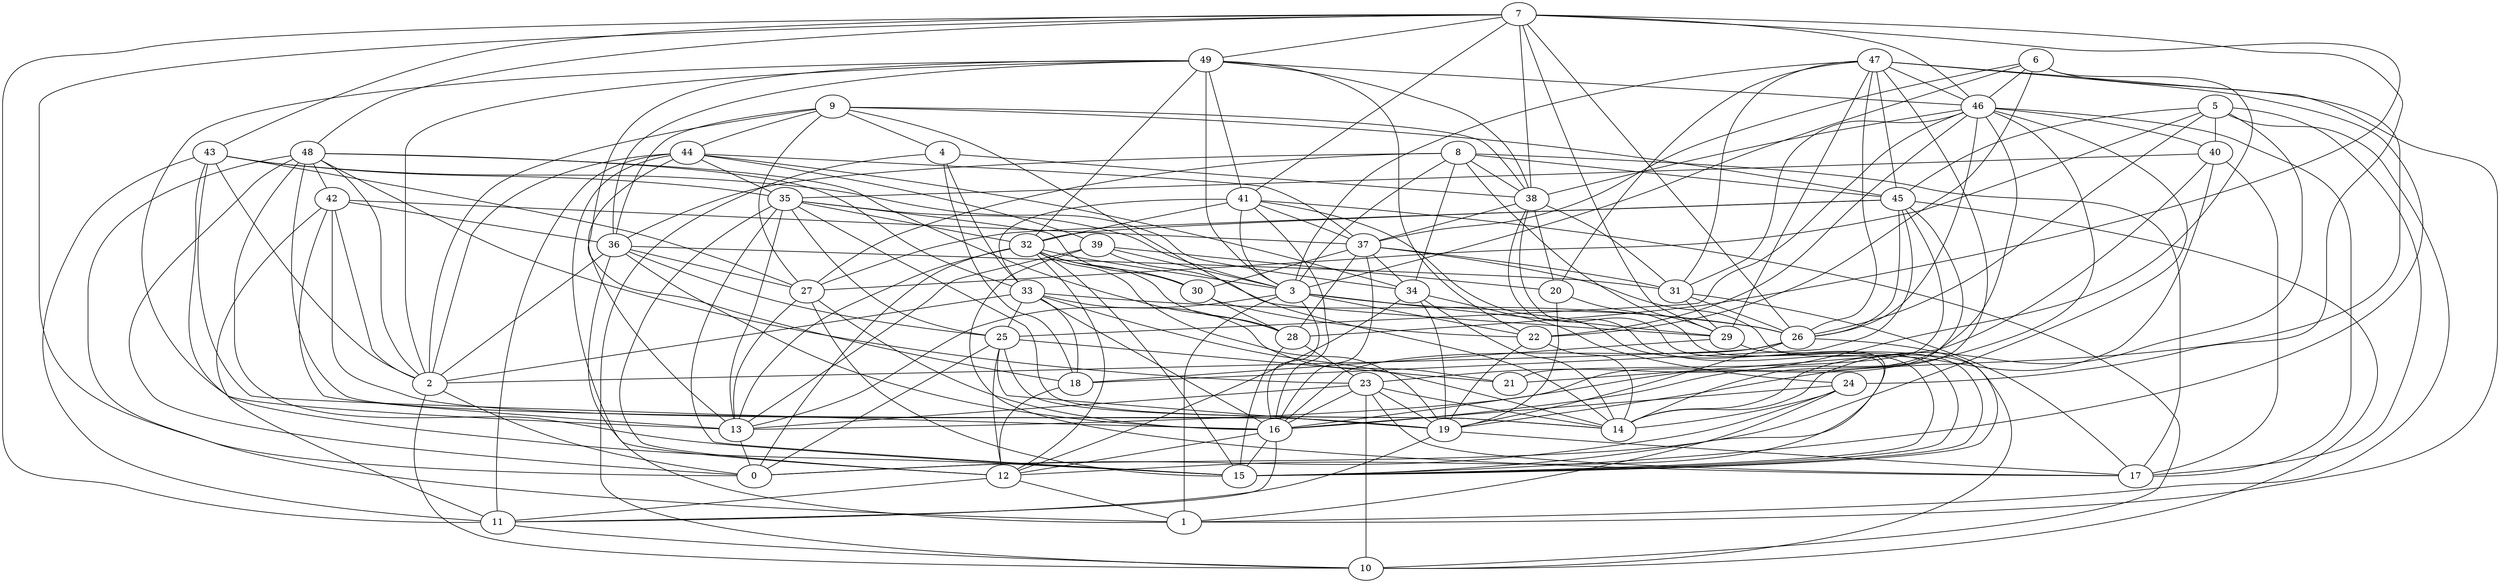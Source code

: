 digraph GG_graph {

subgraph G_graph {
edge [color = black]
"20" -> "19" [dir = none]
"24" -> "14" [dir = none]
"24" -> "0" [dir = none]
"24" -> "1" [dir = none]
"24" -> "16" [dir = none]
"29" -> "15" [dir = none]
"29" -> "18" [dir = none]
"18" -> "12" [dir = none]
"8" -> "36" [dir = none]
"8" -> "45" [dir = none]
"8" -> "38" [dir = none]
"8" -> "34" [dir = none]
"8" -> "29" [dir = none]
"8" -> "27" [dir = none]
"4" -> "33" [dir = none]
"4" -> "10" [dir = none]
"25" -> "19" [dir = none]
"22" -> "19" [dir = none]
"48" -> "1" [dir = none]
"48" -> "42" [dir = none]
"48" -> "19" [dir = none]
"48" -> "15" [dir = none]
"48" -> "0" [dir = none]
"33" -> "25" [dir = none]
"33" -> "16" [dir = none]
"33" -> "21" [dir = none]
"39" -> "17" [dir = none]
"39" -> "13" [dir = none]
"39" -> "20" [dir = none]
"39" -> "3" [dir = none]
"37" -> "10" [dir = none]
"37" -> "16" [dir = none]
"37" -> "30" [dir = none]
"37" -> "28" [dir = none]
"37" -> "31" [dir = none]
"37" -> "34" [dir = none]
"9" -> "38" [dir = none]
"9" -> "44" [dir = none]
"9" -> "36" [dir = none]
"9" -> "4" [dir = none]
"9" -> "45" [dir = none]
"9" -> "2" [dir = none]
"5" -> "26" [dir = none]
"5" -> "45" [dir = none]
"5" -> "14" [dir = none]
"35" -> "30" [dir = none]
"35" -> "3" [dir = none]
"35" -> "32" [dir = none]
"35" -> "12" [dir = none]
"27" -> "13" [dir = none]
"27" -> "15" [dir = none]
"27" -> "16" [dir = none]
"7" -> "38" [dir = none]
"7" -> "41" [dir = none]
"7" -> "29" [dir = none]
"7" -> "0" [dir = none]
"7" -> "11" [dir = none]
"7" -> "48" [dir = none]
"7" -> "46" [dir = none]
"42" -> "2" [dir = none]
"42" -> "11" [dir = none]
"42" -> "37" [dir = none]
"42" -> "36" [dir = none]
"49" -> "18" [dir = none]
"49" -> "3" [dir = none]
"49" -> "22" [dir = none]
"49" -> "36" [dir = none]
"49" -> "46" [dir = none]
"16" -> "15" [dir = none]
"16" -> "11" [dir = none]
"47" -> "20" [dir = none]
"47" -> "31" [dir = none]
"47" -> "15" [dir = none]
"47" -> "46" [dir = none]
"47" -> "3" [dir = none]
"43" -> "34" [dir = none]
"43" -> "11" [dir = none]
"43" -> "15" [dir = none]
"43" -> "27" [dir = none]
"43" -> "16" [dir = none]
"36" -> "25" [dir = none]
"36" -> "1" [dir = none]
"36" -> "2" [dir = none]
"36" -> "31" [dir = none]
"36" -> "27" [dir = none]
"36" -> "16" [dir = none]
"23" -> "19" [dir = none]
"23" -> "13" [dir = none]
"23" -> "17" [dir = none]
"23" -> "16" [dir = none]
"23" -> "14" [dir = none]
"23" -> "10" [dir = none]
"45" -> "32" [dir = none]
"45" -> "21" [dir = none]
"45" -> "18" [dir = none]
"45" -> "27" [dir = none]
"3" -> "29" [dir = none]
"3" -> "16" [dir = none]
"3" -> "1" [dir = none]
"6" -> "37" [dir = none]
"6" -> "3" [dir = none]
"6" -> "22" [dir = none]
"6" -> "23" [dir = none]
"30" -> "28" [dir = none]
"26" -> "15" [dir = none]
"26" -> "16" [dir = none]
"32" -> "3" [dir = none]
"32" -> "0" [dir = none]
"32" -> "15" [dir = none]
"32" -> "13" [dir = none]
"32" -> "12" [dir = none]
"32" -> "30" [dir = none]
"32" -> "28" [dir = none]
"41" -> "10" [dir = none]
"41" -> "3" [dir = none]
"41" -> "32" [dir = none]
"41" -> "37" [dir = none]
"41" -> "33" [dir = none]
"41" -> "16" [dir = none]
"28" -> "15" [dir = none]
"46" -> "16" [dir = none]
"46" -> "40" [dir = none]
"46" -> "0" [dir = none]
"46" -> "38" [dir = none]
"46" -> "25" [dir = none]
"46" -> "17" [dir = none]
"46" -> "31" [dir = none]
"46" -> "22" [dir = none]
"46" -> "26" [dir = none]
"40" -> "21" [dir = none]
"40" -> "35" [dir = none]
"40" -> "14" [dir = none]
"40" -> "17" [dir = none]
"38" -> "20" [dir = none]
"38" -> "12" [dir = none]
"38" -> "37" [dir = none]
"38" -> "15" [dir = none]
"34" -> "14" [dir = none]
"34" -> "12" [dir = none]
"34" -> "19" [dir = none]
"31" -> "17" [dir = none]
"12" -> "1" [dir = none]
"12" -> "11" [dir = none]
"44" -> "35" [dir = none]
"44" -> "37" [dir = none]
"44" -> "34" [dir = none]
"44" -> "13" [dir = none]
"11" -> "10" [dir = none]
"7" -> "49" [dir = none]
"9" -> "14" [dir = none]
"49" -> "32" [dir = none]
"43" -> "35" [dir = none]
"4" -> "38" [dir = none]
"28" -> "23" [dir = none]
"33" -> "26" [dir = none]
"25" -> "0" [dir = none]
"26" -> "2" [dir = none]
"25" -> "12" [dir = none]
"13" -> "0" [dir = none]
"47" -> "26" [dir = none]
"45" -> "26" [dir = none]
"35" -> "14" [dir = none]
"31" -> "26" [dir = none]
"7" -> "28" [dir = none]
"47" -> "1" [dir = none]
"44" -> "2" [dir = none]
"16" -> "12" [dir = none]
"4" -> "18" [dir = none]
"39" -> "29" [dir = none]
"7" -> "24" [dir = none]
"42" -> "19" [dir = none]
"8" -> "17" [dir = none]
"42" -> "13" [dir = none]
"35" -> "15" [dir = none]
"47" -> "14" [dir = none]
"47" -> "45" [dir = none]
"26" -> "19" [dir = none]
"44" -> "39" [dir = none]
"9" -> "27" [dir = none]
"34" -> "24" [dir = none]
"49" -> "2" [dir = none]
"5" -> "27" [dir = none]
"22" -> "14" [dir = none]
"2" -> "0" [dir = none]
"49" -> "41" [dir = none]
"49" -> "13" [dir = none]
"3" -> "13" [dir = none]
"44" -> "11" [dir = none]
"7" -> "26" [dir = none]
"3" -> "22" [dir = none]
"6" -> "19" [dir = none]
"45" -> "10" [dir = none]
"35" -> "13" [dir = none]
"20" -> "15" [dir = none]
"48" -> "33" [dir = none]
"5" -> "1" [dir = none]
"2" -> "10" [dir = none]
"48" -> "23" [dir = none]
"35" -> "25" [dir = none]
"48" -> "28" [dir = none]
"32" -> "19" [dir = none]
"41" -> "15" [dir = none]
"5" -> "17" [dir = none]
"19" -> "17" [dir = none]
"44" -> "12" [dir = none]
"8" -> "3" [dir = none]
"6" -> "46" [dir = none]
"48" -> "2" [dir = none]
"3" -> "26" [dir = none]
"33" -> "14" [dir = none]
"25" -> "21" [dir = none]
"33" -> "18" [dir = none]
"47" -> "29" [dir = none]
"19" -> "11" [dir = none]
"30" -> "22" [dir = none]
"45" -> "16" [dir = none]
"7" -> "43" [dir = none]
"31" -> "29" [dir = none]
"46" -> "13" [dir = none]
"38" -> "31" [dir = none]
"5" -> "40" [dir = none]
"33" -> "2" [dir = none]
"25" -> "14" [dir = none]
"49" -> "38" [dir = none]
"43" -> "2" [dir = none]
}

}
